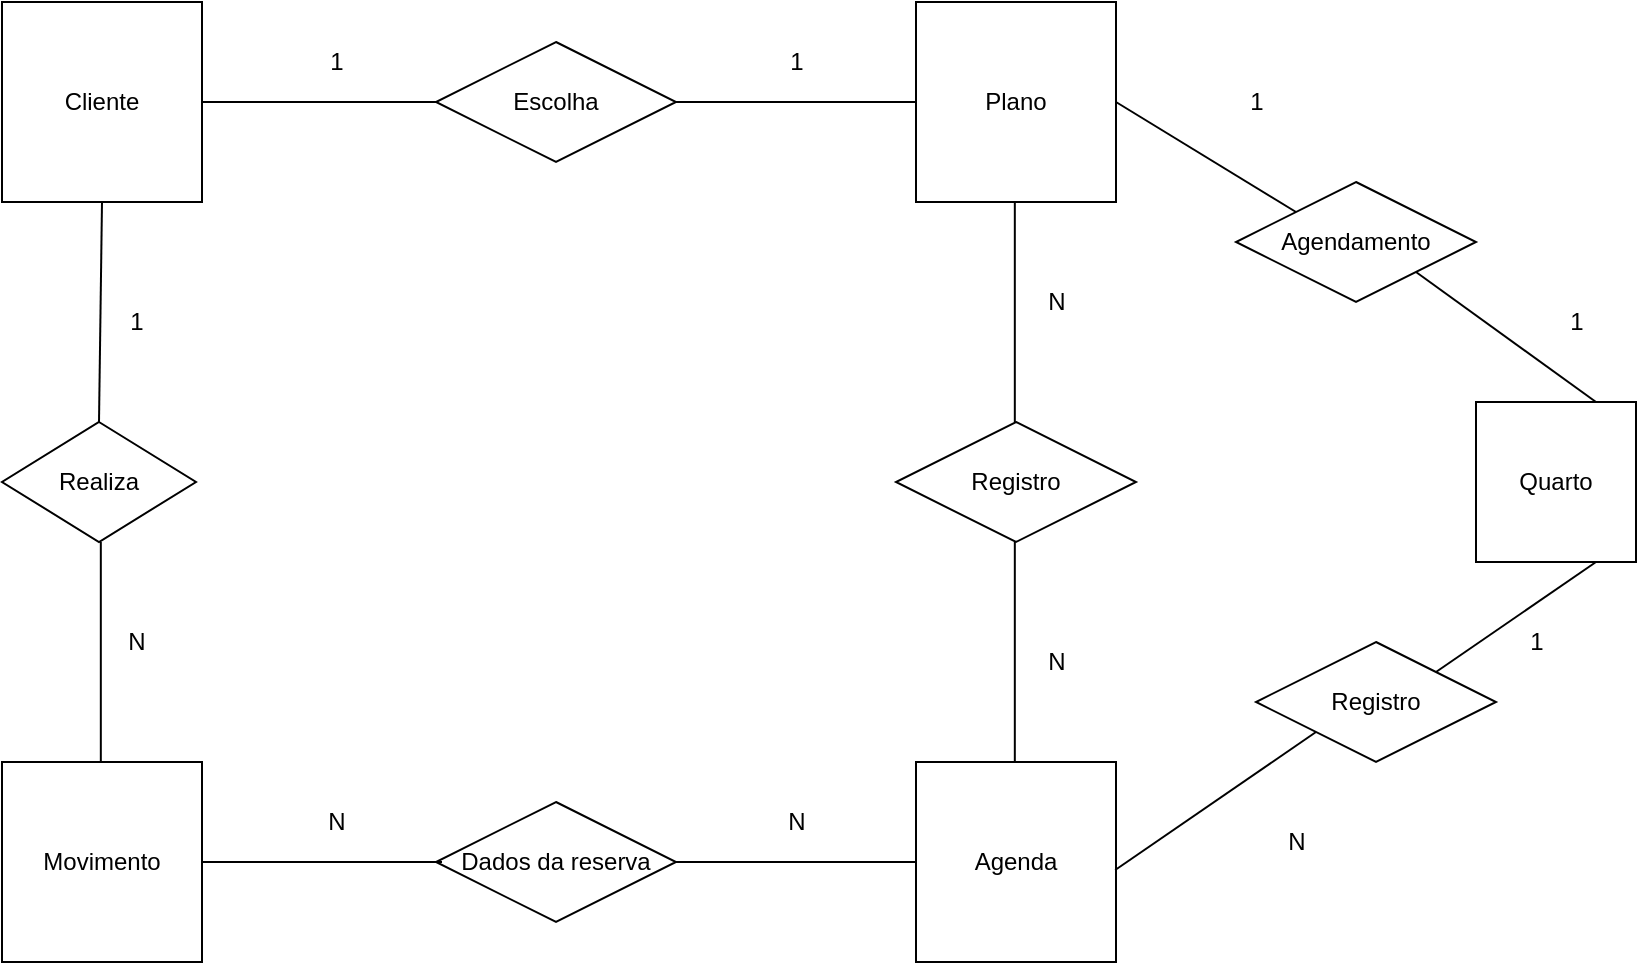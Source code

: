 <mxfile version="19.0.3" type="device"><diagram id="lYpl0AA_s0xtR3beRxEN" name="Página-1"><mxGraphModel dx="1695" dy="4052" grid="1" gridSize="10" guides="1" tooltips="1" connect="1" arrows="1" fold="1" page="1" pageScale="1" pageWidth="827" pageHeight="1169" math="0" shadow="0"><root><mxCell id="0"/><mxCell id="1" parent="0"/><mxCell id="FrbxxMvcVPgxcL22Ab36-1" value="Cliente" style="whiteSpace=wrap;html=1;aspect=fixed;" parent="1" vertex="1"><mxGeometry x="-827" y="-3440" width="100" height="100" as="geometry"/></mxCell><mxCell id="FrbxxMvcVPgxcL22Ab36-2" value="Escolha&lt;br&gt;" style="rhombus;whiteSpace=wrap;html=1;" parent="1" vertex="1"><mxGeometry x="-610" y="-3420" width="120" height="60" as="geometry"/></mxCell><mxCell id="FrbxxMvcVPgxcL22Ab36-3" value="Plano" style="whiteSpace=wrap;html=1;aspect=fixed;" parent="1" vertex="1"><mxGeometry x="-370" y="-3440" width="100" height="100" as="geometry"/></mxCell><mxCell id="FrbxxMvcVPgxcL22Ab36-4" value="" style="endArrow=none;html=1;rounded=0;exitX=0;exitY=0.5;exitDx=0;exitDy=0;entryX=1;entryY=0.5;entryDx=0;entryDy=0;" parent="1" source="FrbxxMvcVPgxcL22Ab36-2" target="FrbxxMvcVPgxcL22Ab36-1" edge="1"><mxGeometry width="50" height="50" relative="1" as="geometry"><mxPoint x="-480" y="-3270" as="sourcePoint"/><mxPoint x="-430" y="-3320" as="targetPoint"/></mxGeometry></mxCell><mxCell id="FrbxxMvcVPgxcL22Ab36-5" value="" style="endArrow=none;html=1;rounded=0;exitX=1;exitY=0.5;exitDx=0;exitDy=0;entryX=0;entryY=0.5;entryDx=0;entryDy=0;" parent="1" source="FrbxxMvcVPgxcL22Ab36-2" target="FrbxxMvcVPgxcL22Ab36-3" edge="1"><mxGeometry width="50" height="50" relative="1" as="geometry"><mxPoint x="-340" y="-3350" as="sourcePoint"/><mxPoint x="-290" y="-3400" as="targetPoint"/></mxGeometry></mxCell><mxCell id="FrbxxMvcVPgxcL22Ab36-7" value="Movimento" style="whiteSpace=wrap;html=1;aspect=fixed;" parent="1" vertex="1"><mxGeometry x="-827" y="-3060" width="100" height="100" as="geometry"/></mxCell><mxCell id="FrbxxMvcVPgxcL22Ab36-8" value="Realiza" style="rhombus;whiteSpace=wrap;html=1;" parent="1" vertex="1"><mxGeometry x="-827" y="-3230" width="97" height="60" as="geometry"/></mxCell><mxCell id="FrbxxMvcVPgxcL22Ab36-9" value="Dados da reserva" style="rhombus;whiteSpace=wrap;html=1;" parent="1" vertex="1"><mxGeometry x="-610" y="-3040" width="120" height="60" as="geometry"/></mxCell><mxCell id="FrbxxMvcVPgxcL22Ab36-11" value="Registro" style="rhombus;whiteSpace=wrap;html=1;" parent="1" vertex="1"><mxGeometry x="-380" y="-3230" width="120" height="60" as="geometry"/></mxCell><mxCell id="FrbxxMvcVPgxcL22Ab36-12" value="" style="endArrow=none;html=1;rounded=0;entryX=0.5;entryY=1;entryDx=0;entryDy=0;exitX=0.5;exitY=0;exitDx=0;exitDy=0;" parent="1" source="FrbxxMvcVPgxcL22Ab36-8" target="FrbxxMvcVPgxcL22Ab36-1" edge="1"><mxGeometry width="50" height="50" relative="1" as="geometry"><mxPoint x="-700" y="-3270" as="sourcePoint"/><mxPoint x="-650" y="-3320" as="targetPoint"/></mxGeometry></mxCell><mxCell id="FrbxxMvcVPgxcL22Ab36-13" value="" style="endArrow=none;html=1;rounded=0;entryX=0.5;entryY=1;entryDx=0;entryDy=0;exitX=0.5;exitY=0;exitDx=0;exitDy=0;" parent="1" edge="1"><mxGeometry width="50" height="50" relative="1" as="geometry"><mxPoint x="-777.59" y="-3060" as="sourcePoint"/><mxPoint x="-777.59" y="-3170" as="targetPoint"/></mxGeometry></mxCell><mxCell id="FrbxxMvcVPgxcL22Ab36-14" value="" style="endArrow=none;html=1;rounded=0;entryX=0.5;entryY=1;entryDx=0;entryDy=0;exitX=0.5;exitY=0;exitDx=0;exitDy=0;" parent="1" edge="1"><mxGeometry width="50" height="50" relative="1" as="geometry"><mxPoint x="-320.59" y="-3230" as="sourcePoint"/><mxPoint x="-320.59" y="-3340" as="targetPoint"/></mxGeometry></mxCell><mxCell id="FrbxxMvcVPgxcL22Ab36-15" value="" style="endArrow=none;html=1;rounded=0;entryX=0.5;entryY=1;entryDx=0;entryDy=0;exitX=0.5;exitY=0;exitDx=0;exitDy=0;" parent="1" edge="1"><mxGeometry width="50" height="50" relative="1" as="geometry"><mxPoint x="-320.59" y="-3060" as="sourcePoint"/><mxPoint x="-320.59" y="-3170" as="targetPoint"/></mxGeometry></mxCell><mxCell id="FrbxxMvcVPgxcL22Ab36-16" value="" style="endArrow=none;html=1;rounded=0;exitX=0;exitY=0.5;exitDx=0;exitDy=0;entryX=1;entryY=0.5;entryDx=0;entryDy=0;" parent="1" edge="1"><mxGeometry width="50" height="50" relative="1" as="geometry"><mxPoint x="-607" y="-3010" as="sourcePoint"/><mxPoint x="-727" y="-3010" as="targetPoint"/></mxGeometry></mxCell><mxCell id="FrbxxMvcVPgxcL22Ab36-17" value="" style="endArrow=none;html=1;rounded=0;exitX=0;exitY=0.5;exitDx=0;exitDy=0;entryX=1;entryY=0.5;entryDx=0;entryDy=0;startArrow=none;" parent="1" source="FrbxxMvcVPgxcL22Ab36-10" target="FrbxxMvcVPgxcL22Ab36-9" edge="1"><mxGeometry width="50" height="50" relative="1" as="geometry"><mxPoint x="-280" y="-3010.5" as="sourcePoint"/><mxPoint x="-400" y="-3010.5" as="targetPoint"/></mxGeometry></mxCell><mxCell id="FrbxxMvcVPgxcL22Ab36-10" value="Agenda" style="whiteSpace=wrap;html=1;aspect=fixed;" parent="1" vertex="1"><mxGeometry x="-370" y="-3060" width="100" height="100" as="geometry"/></mxCell><mxCell id="FrbxxMvcVPgxcL22Ab36-19" value="Quarto" style="whiteSpace=wrap;html=1;aspect=fixed;" parent="1" vertex="1"><mxGeometry x="-90" y="-3240" width="80" height="80" as="geometry"/></mxCell><mxCell id="FrbxxMvcVPgxcL22Ab36-20" value="Agendamento" style="rhombus;whiteSpace=wrap;html=1;" parent="1" vertex="1"><mxGeometry x="-210" y="-3350" width="120" height="60" as="geometry"/></mxCell><mxCell id="FrbxxMvcVPgxcL22Ab36-21" value="Registro" style="rhombus;whiteSpace=wrap;html=1;" parent="1" vertex="1"><mxGeometry x="-200" y="-3120" width="120" height="60" as="geometry"/></mxCell><mxCell id="FrbxxMvcVPgxcL22Ab36-22" value="" style="endArrow=none;html=1;rounded=0;exitX=1;exitY=0.5;exitDx=0;exitDy=0;entryX=0;entryY=0;entryDx=0;entryDy=0;" parent="1" source="FrbxxMvcVPgxcL22Ab36-3" target="FrbxxMvcVPgxcL22Ab36-20" edge="1"><mxGeometry width="50" height="50" relative="1" as="geometry"><mxPoint x="-230" y="-3340" as="sourcePoint"/><mxPoint x="-180" y="-3390" as="targetPoint"/></mxGeometry></mxCell><mxCell id="FrbxxMvcVPgxcL22Ab36-23" value="" style="endArrow=none;html=1;rounded=0;entryX=1;entryY=1;entryDx=0;entryDy=0;exitX=0.75;exitY=0;exitDx=0;exitDy=0;" parent="1" source="FrbxxMvcVPgxcL22Ab36-19" target="FrbxxMvcVPgxcL22Ab36-20" edge="1"><mxGeometry width="50" height="50" relative="1" as="geometry"><mxPoint x="-175" y="-3210" as="sourcePoint"/><mxPoint x="-125" y="-3260" as="targetPoint"/></mxGeometry></mxCell><mxCell id="FrbxxMvcVPgxcL22Ab36-24" value="" style="endArrow=none;html=1;rounded=0;exitX=0.996;exitY=0.54;exitDx=0;exitDy=0;exitPerimeter=0;entryX=0;entryY=1;entryDx=0;entryDy=0;" parent="1" source="FrbxxMvcVPgxcL22Ab36-10" target="FrbxxMvcVPgxcL22Ab36-21" edge="1"><mxGeometry width="50" height="50" relative="1" as="geometry"><mxPoint x="-250" y="-3000" as="sourcePoint"/><mxPoint x="-200" y="-3050" as="targetPoint"/></mxGeometry></mxCell><mxCell id="FrbxxMvcVPgxcL22Ab36-25" value="" style="endArrow=none;html=1;rounded=0;exitX=1;exitY=0;exitDx=0;exitDy=0;entryX=0.75;entryY=1;entryDx=0;entryDy=0;" parent="1" source="FrbxxMvcVPgxcL22Ab36-21" target="FrbxxMvcVPgxcL22Ab36-19" edge="1"><mxGeometry width="50" height="50" relative="1" as="geometry"><mxPoint x="-80" y="-3080" as="sourcePoint"/><mxPoint x="-30" y="-3130" as="targetPoint"/></mxGeometry></mxCell><mxCell id="kdS-SHJu4-zhVw2toYDY-3" value="N" style="text;html=1;align=center;verticalAlign=middle;resizable=0;points=[];autosize=1;strokeColor=none;fillColor=none;" vertex="1" parent="1"><mxGeometry x="-770" y="-3130" width="20" height="20" as="geometry"/></mxCell><mxCell id="kdS-SHJu4-zhVw2toYDY-4" value="1" style="text;html=1;align=center;verticalAlign=middle;resizable=0;points=[];autosize=1;strokeColor=none;fillColor=none;" vertex="1" parent="1"><mxGeometry x="-770" y="-3290" width="20" height="20" as="geometry"/></mxCell><mxCell id="kdS-SHJu4-zhVw2toYDY-5" value="1" style="text;html=1;align=center;verticalAlign=middle;resizable=0;points=[];autosize=1;strokeColor=none;fillColor=none;" vertex="1" parent="1"><mxGeometry x="-670" y="-3420" width="20" height="20" as="geometry"/></mxCell><mxCell id="kdS-SHJu4-zhVw2toYDY-6" value="1" style="text;html=1;align=center;verticalAlign=middle;resizable=0;points=[];autosize=1;strokeColor=none;fillColor=none;" vertex="1" parent="1"><mxGeometry x="-440" y="-3420" width="20" height="20" as="geometry"/></mxCell><mxCell id="kdS-SHJu4-zhVw2toYDY-7" value="N" style="text;html=1;align=center;verticalAlign=middle;resizable=0;points=[];autosize=1;strokeColor=none;fillColor=none;" vertex="1" parent="1"><mxGeometry x="-670" y="-3040" width="20" height="20" as="geometry"/></mxCell><mxCell id="kdS-SHJu4-zhVw2toYDY-8" value="N" style="text;html=1;align=center;verticalAlign=middle;resizable=0;points=[];autosize=1;strokeColor=none;fillColor=none;" vertex="1" parent="1"><mxGeometry x="-440" y="-3040" width="20" height="20" as="geometry"/></mxCell><mxCell id="kdS-SHJu4-zhVw2toYDY-9" value="1" style="text;html=1;align=center;verticalAlign=middle;resizable=0;points=[];autosize=1;strokeColor=none;fillColor=none;" vertex="1" parent="1"><mxGeometry x="-210" y="-3400" width="20" height="20" as="geometry"/></mxCell><mxCell id="kdS-SHJu4-zhVw2toYDY-10" value="1" style="text;html=1;align=center;verticalAlign=middle;resizable=0;points=[];autosize=1;strokeColor=none;fillColor=none;" vertex="1" parent="1"><mxGeometry x="-50" y="-3290" width="20" height="20" as="geometry"/></mxCell><mxCell id="kdS-SHJu4-zhVw2toYDY-11" value="N" style="text;html=1;align=center;verticalAlign=middle;resizable=0;points=[];autosize=1;strokeColor=none;fillColor=none;" vertex="1" parent="1"><mxGeometry x="-190" y="-3030" width="20" height="20" as="geometry"/></mxCell><mxCell id="kdS-SHJu4-zhVw2toYDY-12" value="1" style="text;html=1;align=center;verticalAlign=middle;resizable=0;points=[];autosize=1;strokeColor=none;fillColor=none;" vertex="1" parent="1"><mxGeometry x="-70" y="-3130" width="20" height="20" as="geometry"/></mxCell><mxCell id="kdS-SHJu4-zhVw2toYDY-13" value="N" style="text;html=1;align=center;verticalAlign=middle;resizable=0;points=[];autosize=1;strokeColor=none;fillColor=none;" vertex="1" parent="1"><mxGeometry x="-310" y="-3120" width="20" height="20" as="geometry"/></mxCell><mxCell id="kdS-SHJu4-zhVw2toYDY-14" value="N" style="text;html=1;align=center;verticalAlign=middle;resizable=0;points=[];autosize=1;strokeColor=none;fillColor=none;" vertex="1" parent="1"><mxGeometry x="-310" y="-3300" width="20" height="20" as="geometry"/></mxCell></root></mxGraphModel></diagram></mxfile>